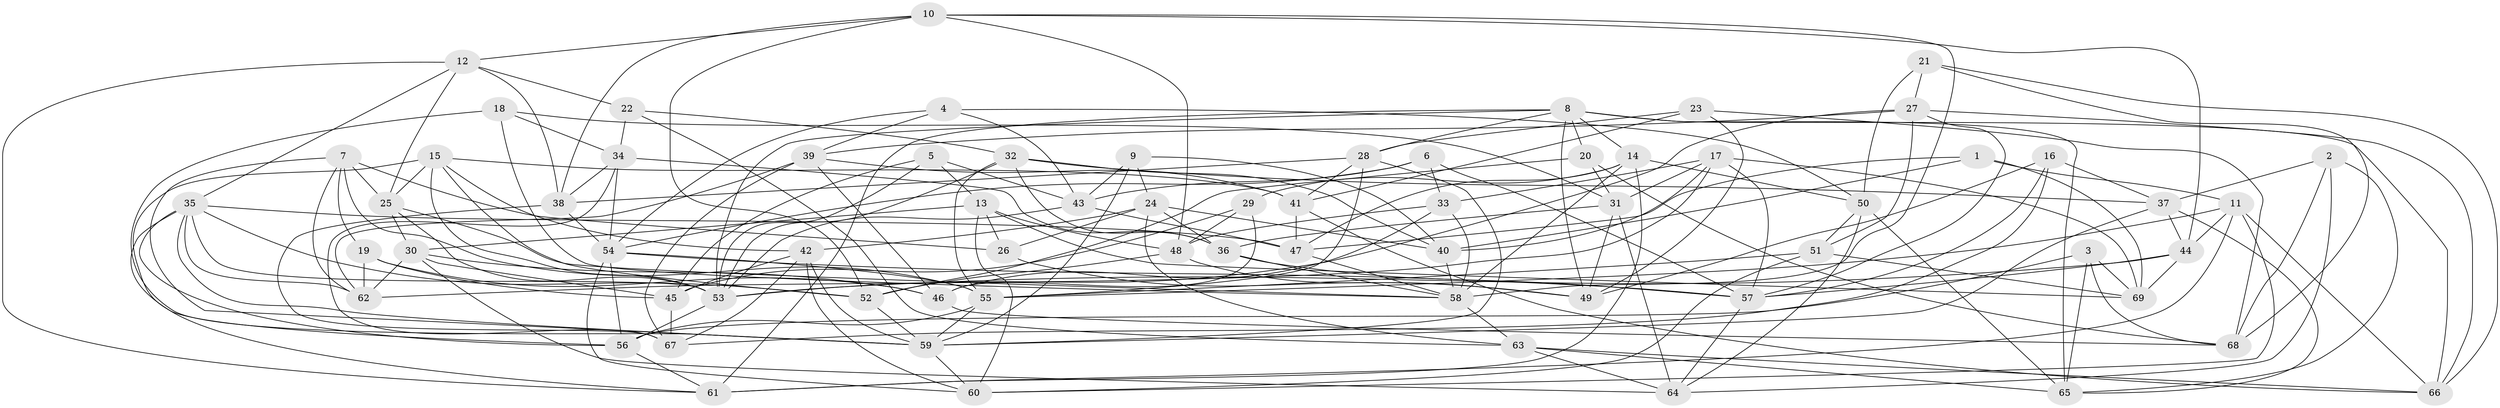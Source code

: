 // original degree distribution, {4: 1.0}
// Generated by graph-tools (version 1.1) at 2025/50/03/09/25 03:50:50]
// undirected, 69 vertices, 201 edges
graph export_dot {
graph [start="1"]
  node [color=gray90,style=filled];
  1;
  2;
  3;
  4;
  5;
  6;
  7;
  8;
  9;
  10;
  11;
  12;
  13;
  14;
  15;
  16;
  17;
  18;
  19;
  20;
  21;
  22;
  23;
  24;
  25;
  26;
  27;
  28;
  29;
  30;
  31;
  32;
  33;
  34;
  35;
  36;
  37;
  38;
  39;
  40;
  41;
  42;
  43;
  44;
  45;
  46;
  47;
  48;
  49;
  50;
  51;
  52;
  53;
  54;
  55;
  56;
  57;
  58;
  59;
  60;
  61;
  62;
  63;
  64;
  65;
  66;
  67;
  68;
  69;
  1 -- 11 [weight=1.0];
  1 -- 40 [weight=1.0];
  1 -- 47 [weight=1.0];
  1 -- 69 [weight=1.0];
  2 -- 37 [weight=1.0];
  2 -- 64 [weight=1.0];
  2 -- 65 [weight=1.0];
  2 -- 68 [weight=1.0];
  3 -- 56 [weight=1.0];
  3 -- 65 [weight=1.0];
  3 -- 68 [weight=1.0];
  3 -- 69 [weight=1.0];
  4 -- 39 [weight=1.0];
  4 -- 43 [weight=1.0];
  4 -- 50 [weight=1.0];
  4 -- 54 [weight=1.0];
  5 -- 13 [weight=1.0];
  5 -- 43 [weight=1.0];
  5 -- 45 [weight=1.0];
  5 -- 53 [weight=1.0];
  6 -- 33 [weight=1.0];
  6 -- 43 [weight=1.0];
  6 -- 54 [weight=1.0];
  6 -- 57 [weight=1.0];
  7 -- 19 [weight=1.0];
  7 -- 25 [weight=1.0];
  7 -- 26 [weight=1.0];
  7 -- 55 [weight=1.0];
  7 -- 59 [weight=1.0];
  7 -- 62 [weight=1.0];
  8 -- 14 [weight=1.0];
  8 -- 20 [weight=1.0];
  8 -- 28 [weight=1.0];
  8 -- 49 [weight=1.0];
  8 -- 53 [weight=1.0];
  8 -- 61 [weight=1.0];
  8 -- 65 [weight=1.0];
  8 -- 66 [weight=1.0];
  9 -- 24 [weight=1.0];
  9 -- 40 [weight=1.0];
  9 -- 43 [weight=1.0];
  9 -- 59 [weight=1.0];
  10 -- 12 [weight=1.0];
  10 -- 38 [weight=1.0];
  10 -- 44 [weight=1.0];
  10 -- 48 [weight=1.0];
  10 -- 52 [weight=1.0];
  10 -- 58 [weight=1.0];
  11 -- 44 [weight=1.0];
  11 -- 55 [weight=1.0];
  11 -- 60 [weight=1.0];
  11 -- 61 [weight=1.0];
  11 -- 66 [weight=1.0];
  12 -- 22 [weight=1.0];
  12 -- 25 [weight=1.0];
  12 -- 35 [weight=1.0];
  12 -- 38 [weight=1.0];
  12 -- 61 [weight=1.0];
  13 -- 26 [weight=1.0];
  13 -- 30 [weight=1.0];
  13 -- 48 [weight=1.0];
  13 -- 60 [weight=1.0];
  13 -- 69 [weight=1.0];
  14 -- 29 [weight=1.0];
  14 -- 47 [weight=1.0];
  14 -- 50 [weight=1.0];
  14 -- 58 [weight=1.0];
  14 -- 61 [weight=1.0];
  15 -- 25 [weight=1.0];
  15 -- 41 [weight=1.0];
  15 -- 42 [weight=1.0];
  15 -- 52 [weight=1.0];
  15 -- 53 [weight=1.0];
  15 -- 56 [weight=1.0];
  16 -- 37 [weight=1.0];
  16 -- 49 [weight=1.0];
  16 -- 57 [weight=1.0];
  16 -- 67 [weight=1.0];
  17 -- 31 [weight=1.0];
  17 -- 33 [weight=1.0];
  17 -- 40 [weight=1.0];
  17 -- 57 [weight=1.0];
  17 -- 62 [weight=1.0];
  17 -- 69 [weight=1.0];
  18 -- 31 [weight=1.0];
  18 -- 34 [weight=1.0];
  18 -- 58 [weight=1.0];
  18 -- 59 [weight=1.0];
  19 -- 45 [weight=1.0];
  19 -- 46 [weight=1.0];
  19 -- 62 [weight=1.0];
  20 -- 31 [weight=1.0];
  20 -- 52 [weight=1.0];
  20 -- 68 [weight=1.0];
  21 -- 27 [weight=1.0];
  21 -- 50 [weight=1.0];
  21 -- 66 [weight=1.0];
  21 -- 68 [weight=1.0];
  22 -- 32 [weight=1.0];
  22 -- 34 [weight=1.0];
  22 -- 63 [weight=1.0];
  23 -- 28 [weight=1.0];
  23 -- 41 [weight=1.0];
  23 -- 49 [weight=1.0];
  23 -- 68 [weight=1.0];
  24 -- 26 [weight=1.0];
  24 -- 36 [weight=1.0];
  24 -- 40 [weight=1.0];
  24 -- 42 [weight=1.0];
  24 -- 63 [weight=1.0];
  25 -- 30 [weight=1.0];
  25 -- 53 [weight=1.0];
  25 -- 58 [weight=1.0];
  26 -- 49 [weight=1.0];
  27 -- 39 [weight=1.0];
  27 -- 51 [weight=1.0];
  27 -- 53 [weight=1.0];
  27 -- 57 [weight=1.0];
  27 -- 66 [weight=1.0];
  28 -- 38 [weight=1.0];
  28 -- 41 [weight=1.0];
  28 -- 55 [weight=1.0];
  28 -- 59 [weight=1.0];
  29 -- 45 [weight=1.0];
  29 -- 46 [weight=1.0];
  29 -- 48 [weight=1.0];
  30 -- 45 [weight=1.0];
  30 -- 46 [weight=1.0];
  30 -- 62 [weight=1.0];
  30 -- 64 [weight=1.0];
  31 -- 36 [weight=1.0];
  31 -- 49 [weight=1.0];
  31 -- 64 [weight=1.0];
  32 -- 36 [weight=1.0];
  32 -- 37 [weight=1.0];
  32 -- 40 [weight=1.0];
  32 -- 53 [weight=1.0];
  32 -- 55 [weight=1.0];
  33 -- 46 [weight=1.0];
  33 -- 48 [weight=1.0];
  33 -- 58 [weight=2.0];
  34 -- 36 [weight=1.0];
  34 -- 38 [weight=1.0];
  34 -- 54 [weight=1.0];
  34 -- 67 [weight=1.0];
  35 -- 47 [weight=1.0];
  35 -- 52 [weight=1.0];
  35 -- 53 [weight=1.0];
  35 -- 56 [weight=1.0];
  35 -- 59 [weight=1.0];
  35 -- 61 [weight=1.0];
  35 -- 62 [weight=1.0];
  36 -- 57 [weight=1.0];
  36 -- 58 [weight=1.0];
  37 -- 44 [weight=1.0];
  37 -- 59 [weight=1.0];
  37 -- 65 [weight=1.0];
  38 -- 54 [weight=1.0];
  38 -- 67 [weight=1.0];
  39 -- 41 [weight=1.0];
  39 -- 46 [weight=1.0];
  39 -- 62 [weight=1.0];
  39 -- 67 [weight=1.0];
  40 -- 58 [weight=1.0];
  41 -- 47 [weight=1.0];
  41 -- 66 [weight=1.0];
  42 -- 45 [weight=1.0];
  42 -- 59 [weight=1.0];
  42 -- 60 [weight=1.0];
  42 -- 67 [weight=1.0];
  43 -- 47 [weight=1.0];
  43 -- 53 [weight=1.0];
  44 -- 53 [weight=1.0];
  44 -- 57 [weight=1.0];
  44 -- 69 [weight=1.0];
  45 -- 67 [weight=1.0];
  46 -- 68 [weight=1.0];
  47 -- 58 [weight=1.0];
  48 -- 49 [weight=1.0];
  48 -- 52 [weight=1.0];
  50 -- 51 [weight=1.0];
  50 -- 64 [weight=1.0];
  50 -- 65 [weight=1.0];
  51 -- 55 [weight=2.0];
  51 -- 60 [weight=1.0];
  51 -- 69 [weight=1.0];
  52 -- 59 [weight=1.0];
  53 -- 56 [weight=1.0];
  54 -- 55 [weight=2.0];
  54 -- 56 [weight=2.0];
  54 -- 57 [weight=1.0];
  54 -- 60 [weight=1.0];
  55 -- 56 [weight=1.0];
  55 -- 59 [weight=1.0];
  56 -- 61 [weight=1.0];
  57 -- 64 [weight=1.0];
  58 -- 63 [weight=1.0];
  59 -- 60 [weight=1.0];
  63 -- 64 [weight=1.0];
  63 -- 65 [weight=1.0];
  63 -- 66 [weight=1.0];
}
